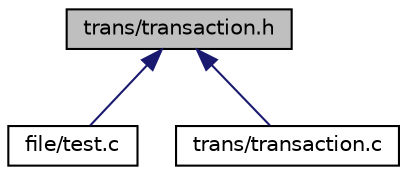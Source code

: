 digraph "trans/transaction.h"
{
  bgcolor="transparent";
  edge [fontname="Helvetica",fontsize="10",labelfontname="Helvetica",labelfontsize="10"];
  node [fontname="Helvetica",fontsize="10",shape=record];
  Node1 [label="trans/transaction.h",height=0.2,width=0.4,color="black", fillcolor="grey75", style="filled" fontcolor="black"];
  Node1 -> Node2 [dir="back",color="midnightblue",fontsize="10",style="solid"];
  Node2 [label="file/test.c",height=0.2,width=0.4,color="black",URL="$test_8c.html"];
  Node1 -> Node3 [dir="back",color="midnightblue",fontsize="10",style="solid"];
  Node3 [label="trans/transaction.c",height=0.2,width=0.4,color="black",URL="$transaction_8c.html"];
}
